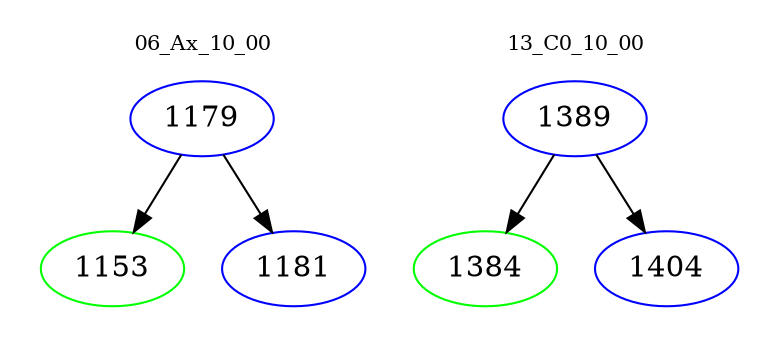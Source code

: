 digraph{
subgraph cluster_0 {
color = white
label = "06_Ax_10_00";
fontsize=10;
T0_1179 [label="1179", color="blue"]
T0_1179 -> T0_1153 [color="black"]
T0_1153 [label="1153", color="green"]
T0_1179 -> T0_1181 [color="black"]
T0_1181 [label="1181", color="blue"]
}
subgraph cluster_1 {
color = white
label = "13_C0_10_00";
fontsize=10;
T1_1389 [label="1389", color="blue"]
T1_1389 -> T1_1384 [color="black"]
T1_1384 [label="1384", color="green"]
T1_1389 -> T1_1404 [color="black"]
T1_1404 [label="1404", color="blue"]
}
}
